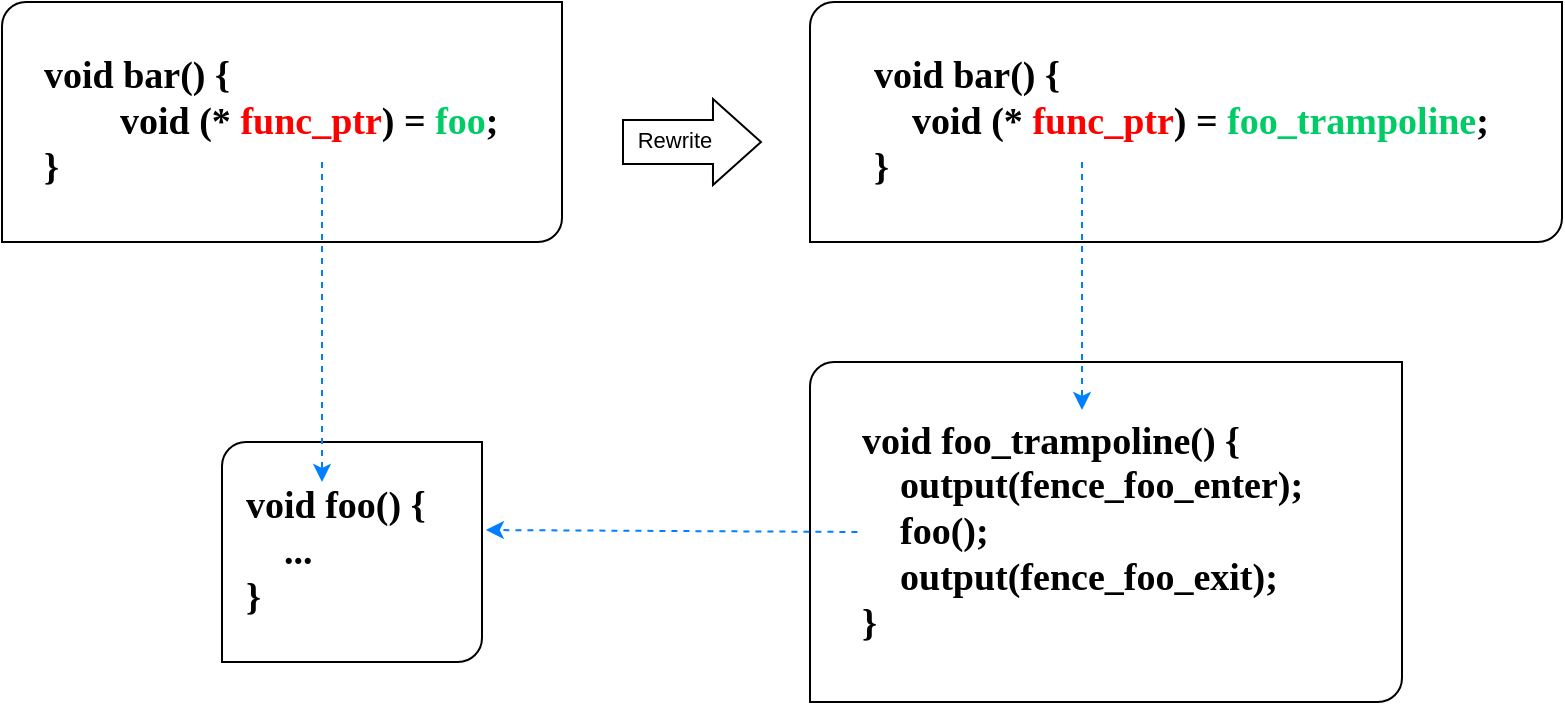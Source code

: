 <mxfile version="24.2.2" type="github">
  <diagram name="Page-1" id="VbyX8_4jnYz8GAd8oTI0">
    <mxGraphModel dx="1026" dy="651" grid="1" gridSize="10" guides="1" tooltips="1" connect="1" arrows="1" fold="1" page="1" pageScale="1" pageWidth="827" pageHeight="1169" math="0" shadow="0">
      <root>
        <mxCell id="0" />
        <mxCell id="1" parent="0" />
        <mxCell id="sega3yfczvwivRrzmNff-7" value="" style="group;fillColor=default;strokeColor=none;" vertex="1" connectable="0" parent="1">
          <mxGeometry x="10" y="320" width="280" height="120" as="geometry" />
        </mxCell>
        <mxCell id="sega3yfczvwivRrzmNff-2" value="" style="verticalLabelPosition=bottom;verticalAlign=top;html=1;shape=mxgraph.basic.diag_round_rect;dx=6;whiteSpace=wrap;" vertex="1" parent="sega3yfczvwivRrzmNff-7">
          <mxGeometry width="280.0" height="120" as="geometry" />
        </mxCell>
        <mxCell id="sega3yfczvwivRrzmNff-4" value="&lt;div style=&quot;font-size: 19px;&quot;&gt;&lt;b style=&quot;background-color: initial;&quot;&gt;&lt;font face=&quot;Times New Roman&quot;&gt;void bar() {&lt;/font&gt;&lt;/b&gt;&lt;br&gt;&lt;/div&gt;&lt;div style=&quot;font-size: 19px;&quot;&gt;&lt;b&gt;&lt;font face=&quot;Times New Roman&quot; style=&quot;font-size: 19px;&quot;&gt;&lt;span style=&quot;white-space: pre;&quot;&gt;&#x9;&lt;/span&gt;void (* &lt;font color=&quot;#ff0000&quot;&gt;func_ptr&lt;/font&gt;) = &lt;font color=&quot;#00cc66&quot;&gt;foo&lt;/font&gt;;&lt;br&gt;&lt;/font&gt;&lt;/b&gt;&lt;/div&gt;&lt;div style=&quot;font-size: 19px;&quot;&gt;&lt;b style=&quot;&quot;&gt;&lt;font face=&quot;Times New Roman&quot; style=&quot;font-size: 19px;&quot;&gt;}&lt;/font&gt;&lt;/b&gt;&lt;/div&gt;" style="text;html=1;align=left;verticalAlign=middle;whiteSpace=wrap;rounded=0;fillColor=none;" vertex="1" parent="sega3yfczvwivRrzmNff-7">
          <mxGeometry x="18.667" y="25.714" width="252.0" height="68.571" as="geometry" />
        </mxCell>
        <mxCell id="sega3yfczvwivRrzmNff-12" value="" style="group" vertex="1" connectable="0" parent="1">
          <mxGeometry x="414" y="500" width="296" height="170" as="geometry" />
        </mxCell>
        <mxCell id="sega3yfczvwivRrzmNff-5" value="" style="verticalLabelPosition=bottom;verticalAlign=top;html=1;shape=mxgraph.basic.diag_round_rect;dx=6;whiteSpace=wrap;" vertex="1" parent="sega3yfczvwivRrzmNff-12">
          <mxGeometry width="296" height="170" as="geometry" />
        </mxCell>
        <mxCell id="sega3yfczvwivRrzmNff-6" value="&lt;div style=&quot;font-size: 19px;&quot;&gt;&lt;b style=&quot;background-color: initial;&quot;&gt;&lt;font face=&quot;Times New Roman&quot;&gt;void foo_trampoline() {&lt;/font&gt;&lt;/b&gt;&lt;br&gt;&lt;/div&gt;&lt;div style=&quot;font-size: 19px;&quot;&gt;&lt;div&gt;&lt;b&gt;&lt;font face=&quot;Times New Roman&quot;&gt;&lt;span style=&quot;white-space: pre;&quot;&gt;&amp;nbsp;&amp;nbsp;&amp;nbsp;&amp;nbsp;output(fence_foo_enter);&lt;br&gt;&lt;/span&gt;&lt;/font&gt;&lt;/b&gt;&lt;/div&gt;&lt;div&gt;&lt;b&gt;&lt;font face=&quot;Times New Roman&quot;&gt;&lt;span style=&quot;white-space: pre;&quot;&gt;&amp;nbsp;&amp;nbsp;&amp;nbsp;&amp;nbsp;&lt;/span&gt;foo();&lt;br&gt;&lt;/font&gt;&lt;/b&gt;&lt;/div&gt;&lt;div&gt;&lt;/div&gt;&lt;div&gt;&lt;b&gt;&lt;font face=&quot;Times New Roman&quot;&gt;&lt;span style=&quot;white-space: pre;&quot;&gt;&amp;nbsp;&amp;nbsp;&amp;nbsp;&amp;nbsp;&lt;/span&gt;output(fence_foo_exit);&lt;br&gt;&lt;/font&gt;&lt;/b&gt;&lt;/div&gt;&lt;div&gt;&lt;b&gt;&lt;font face=&quot;Times New Roman&quot;&gt;}&lt;/font&gt;&lt;/b&gt;&lt;/div&gt;&lt;/div&gt;" style="text;html=1;align=left;verticalAlign=middle;whiteSpace=wrap;rounded=0;" vertex="1" parent="sega3yfczvwivRrzmNff-12">
          <mxGeometry x="23.71" y="19.23" width="248.57" height="131.54" as="geometry" />
        </mxCell>
        <mxCell id="sega3yfczvwivRrzmNff-13" value="" style="group" vertex="1" connectable="0" parent="1">
          <mxGeometry x="414" y="320" width="376" height="120" as="geometry" />
        </mxCell>
        <mxCell id="sega3yfczvwivRrzmNff-14" value="" style="verticalLabelPosition=bottom;verticalAlign=top;html=1;shape=mxgraph.basic.diag_round_rect;dx=6;whiteSpace=wrap;" vertex="1" parent="sega3yfczvwivRrzmNff-13">
          <mxGeometry width="376.0" height="120.0" as="geometry" />
        </mxCell>
        <mxCell id="sega3yfczvwivRrzmNff-15" value="&lt;div style=&quot;font-size: 19px;&quot;&gt;&lt;div&gt;&lt;b&gt;&lt;font face=&quot;Times New Roman&quot;&gt;void bar() {&lt;br&gt;&lt;span style=&quot;white-space: pre;&quot;&gt;&amp;nbsp;&amp;nbsp;&amp;nbsp;&amp;nbsp;&lt;/span&gt;void (* &lt;font color=&quot;#ff0000&quot;&gt;func_ptr&lt;/font&gt;) =&amp;nbsp;&lt;/font&gt;&lt;/b&gt;&lt;b&gt;&lt;font color=&quot;#00cc66&quot; face=&quot;Times New Roman&quot;&gt;foo_trampoline&lt;/font&gt;&lt;/b&gt;&lt;b&gt;&lt;font face=&quot;Times New Roman&quot;&gt;;&lt;br&gt;&lt;/font&gt;&lt;/b&gt;&lt;/div&gt;&lt;div&gt;&lt;b&gt;&lt;font face=&quot;Times New Roman&quot;&gt;}&lt;/font&gt;&lt;/b&gt;&lt;/div&gt;&lt;/div&gt;" style="text;html=1;align=left;verticalAlign=middle;whiteSpace=wrap;rounded=0;" vertex="1" parent="sega3yfczvwivRrzmNff-13">
          <mxGeometry x="30.118" y="13.574" width="315.751" height="92.852" as="geometry" />
        </mxCell>
        <mxCell id="sega3yfczvwivRrzmNff-21" value="" style="endArrow=classic;html=1;rounded=0;entryX=0.387;entryY=-0.002;entryDx=0;entryDy=0;entryPerimeter=0;dashed=1;strokeColor=#007FFF;" edge="1" parent="sega3yfczvwivRrzmNff-13">
          <mxGeometry width="50" height="50" relative="1" as="geometry">
            <mxPoint x="136" y="80" as="sourcePoint" />
            <mxPoint x="136.002" y="203.997" as="targetPoint" />
          </mxGeometry>
        </mxCell>
        <mxCell id="sega3yfczvwivRrzmNff-16" value="" style="group" vertex="1" connectable="0" parent="1">
          <mxGeometry x="120" y="540" width="130" height="110" as="geometry" />
        </mxCell>
        <mxCell id="sega3yfczvwivRrzmNff-17" value="" style="verticalLabelPosition=bottom;verticalAlign=top;html=1;shape=mxgraph.basic.diag_round_rect;dx=6;whiteSpace=wrap;" vertex="1" parent="sega3yfczvwivRrzmNff-16">
          <mxGeometry width="130" height="110" as="geometry" />
        </mxCell>
        <mxCell id="sega3yfczvwivRrzmNff-18" value="&lt;div style=&quot;font-size: 19px;&quot;&gt;&lt;b&gt;&lt;font face=&quot;Times New Roman&quot;&gt;void foo() {&lt;/font&gt;&lt;/b&gt;&lt;div&gt;&lt;b&gt;&lt;font face=&quot;Times New Roman&quot;&gt;&lt;span style=&quot;white-space: pre;&quot;&gt;&amp;nbsp;&amp;nbsp;&amp;nbsp;&amp;nbsp;&lt;/span&gt;...&lt;/font&gt;&lt;/b&gt;&lt;/div&gt;&lt;div&gt;&lt;b&gt;&lt;font face=&quot;Times New Roman&quot;&gt;}&lt;/font&gt;&lt;/b&gt;&lt;/div&gt;&lt;/div&gt;" style="text;html=1;align=left;verticalAlign=middle;whiteSpace=wrap;rounded=0;" vertex="1" parent="sega3yfczvwivRrzmNff-16">
          <mxGeometry x="10.413" y="12.443" width="109.169" height="85.114" as="geometry" />
        </mxCell>
        <mxCell id="sega3yfczvwivRrzmNff-22" value="" style="endArrow=classic;html=1;rounded=0;exitX=0;exitY=0.5;exitDx=0;exitDy=0;entryX=1.015;entryY=0.4;entryDx=0;entryDy=0;entryPerimeter=0;dashed=1;strokeColor=#007FFF;" edge="1" parent="1" source="sega3yfczvwivRrzmNff-6" target="sega3yfczvwivRrzmNff-17">
          <mxGeometry width="50" height="50" relative="1" as="geometry">
            <mxPoint x="560" y="588" as="sourcePoint" />
            <mxPoint x="770" y="588" as="targetPoint" />
          </mxGeometry>
        </mxCell>
        <mxCell id="sega3yfczvwivRrzmNff-23" value="" style="shape=flexArrow;endArrow=classic;html=1;rounded=0;strokeColor=default;align=center;verticalAlign=middle;fontFamily=Helvetica;fontSize=11;fontColor=default;labelBackgroundColor=default;width=22;endSize=7.67;" edge="1" parent="1">
          <mxGeometry width="50" height="50" relative="1" as="geometry">
            <mxPoint x="320" y="390" as="sourcePoint" />
            <mxPoint x="390" y="390" as="targetPoint" />
          </mxGeometry>
        </mxCell>
        <mxCell id="sega3yfczvwivRrzmNff-29" value="Rewrite" style="edgeLabel;html=1;align=center;verticalAlign=middle;resizable=0;points=[];fontFamily=Helvetica;fontSize=11;fontColor=default;labelBackgroundColor=default;" vertex="1" connectable="0" parent="sega3yfczvwivRrzmNff-23">
          <mxGeometry x="-0.257" y="1" relative="1" as="geometry">
            <mxPoint as="offset" />
          </mxGeometry>
        </mxCell>
        <mxCell id="sega3yfczvwivRrzmNff-26" value="" style="endArrow=classic;html=1;rounded=0;dashed=1;strokeColor=#007FFF;" edge="1" parent="1">
          <mxGeometry width="50" height="50" relative="1" as="geometry">
            <mxPoint x="170" y="400" as="sourcePoint" />
            <mxPoint x="170" y="560" as="targetPoint" />
          </mxGeometry>
        </mxCell>
      </root>
    </mxGraphModel>
  </diagram>
</mxfile>
